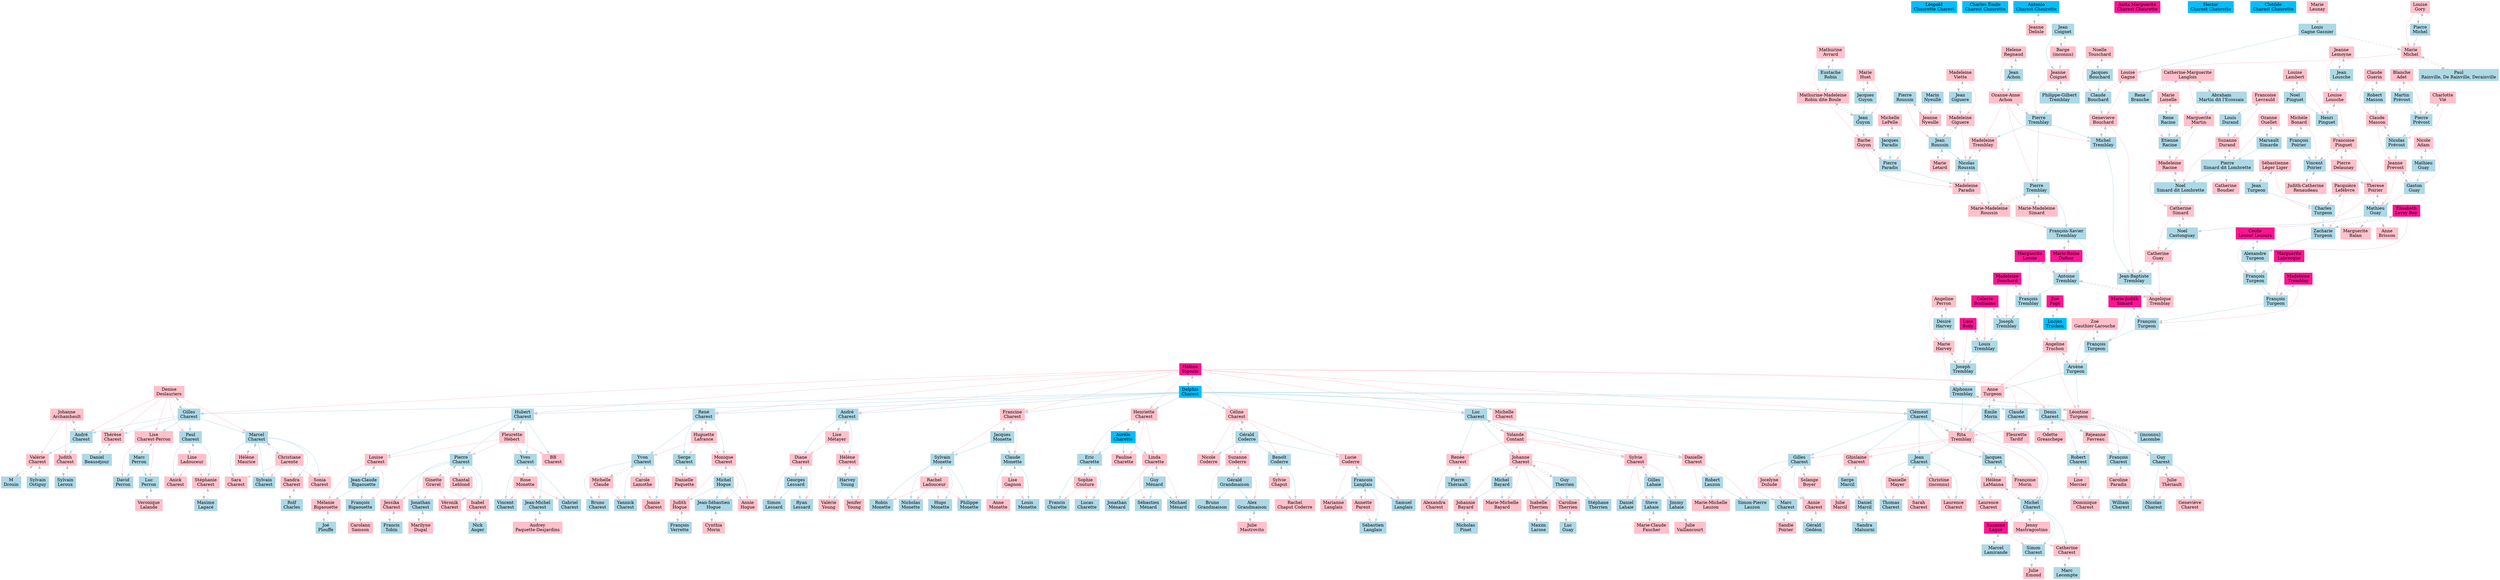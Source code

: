 digraph Genealopy {
	rankdir=TB
	"Léopold.Chaurette Charest" [label="Léopold
Chaurette Charest" color=deepskyblue shape=box style=filled]
	"Charles Émile.Charest Chaurette" [label="Charles Émile
Charest Chaurette" color=deepskyblue shape=box style=filled]
	"Antonio.Charest Chaurette" [label="Antonio
Charest Chaurette" color=deepskyblue shape=box style=filled]
	"Jeanne.Delisle" -> "Antonio.Charest Chaurette" [color=grey style=dashed]
	"Jeanne.Delisle" [label="Jeanne
Delisle" color=pink shape=box style=filled]
	"Antonio.Charest Chaurette" -> "Jeanne.Delisle" [color=grey style=dashed]
	"Anita Marguerite.Charest Chaurette" [label="Anita Marguerite
Charest Chaurette" color=deeppink shape=box style=filled]
	"Hector.Charest Chaurette" [label="Hector
Charest Chaurette" color=deepskyblue shape=box style=filled]
	"Clotilde.Charest Chaurette" [label="Clotilde
Charest Chaurette" color=deepskyblue shape=box style=filled]
	"Judith.Charest" [label="Judith
Charest" color=pink shape=box style=filled]
	"Johanne.Archambault" -> "Judith.Charest" [color=pink style=solid]
	"André2.Charest" -> "Judith.Charest" [color=lightblue style=solid]
	"Sylvain.Leroux" -> "Judith.Charest" [color=grey style=dashed]
	"Sylvain.Leroux" [label="Sylvain
Leroux" color=lightblue shape=box style=filled]
	"Judith.Charest" -> "Sylvain.Leroux" [color=grey style=dashed]
	"Valérie.Charest" [label="Valérie
Charest" color=pink shape=box style=filled]
	"Johanne.Archambault" -> "Valérie.Charest" [color=pink style=solid]
	"André2.Charest" -> "Valérie.Charest" [color=lightblue style=solid]
	"M.Drouin" -> "Valérie.Charest" [color=grey style=dashed]
	"Sylvain.Ostiguy" -> "Valérie.Charest" [color=grey style=dashed]
	"M.Drouin" [label="M
Drouin" color=lightblue shape=box style=filled]
	"Valérie.Charest" -> "M.Drouin" [color=grey style=dashed]
	"Sylvain.Ostiguy" [label="Sylvain
Ostiguy" color=lightblue shape=box style=filled]
	"Valérie.Charest" -> "Sylvain.Ostiguy" [color=grey style=dashed]
	"Dominique.Charest" [label="Dominique
Charest" color=pink shape=box style=filled]
	"Lise.Mercier" -> "Dominique.Charest" [color=pink style=solid]
	"Robert.Charest" -> "Dominique.Charest" [color=lightblue style=solid]
	"Johannie.Bayard" [label="Johannie
Bayard" color=pink shape=box style=filled]
	"Johanne.Charest" -> "Johannie.Bayard" [color=pink style=solid]
	"Michel.Bayard" -> "Johannie.Bayard" [color=lightblue style=solid]
	"Nicholas.Pinet" -> "Johannie.Bayard" [color=grey style=dashed]
	"Nicholas.Pinet" [label="Nicholas
Pinet" color=lightblue shape=box style=filled]
	"Johannie.Bayard" -> "Nicholas.Pinet" [color=grey style=dashed]
	"Marie-Michelle.Bayard" [label="Marie-Michelle
Bayard" color=pink shape=box style=filled]
	"Johanne.Charest" -> "Marie-Michelle.Bayard" [color=pink style=solid]
	"Michel.Bayard" -> "Marie-Michelle.Bayard" [color=lightblue style=solid]
	"Mélanie.Bigaouette" [label="Mélanie
Bigaouette" color=pink shape=box style=filled]
	"Louise.Charest" -> "Mélanie.Bigaouette" [color=pink style=solid]
	"Jean-Claude.Bigaouette" -> "Mélanie.Bigaouette" [color=lightblue style=solid]
	"Joé.Plouffe" -> "Mélanie.Bigaouette" [color=grey style=dashed]
	"Joé.Plouffe" [label="Joé
Plouffe" color=lightblue shape=box style=filled]
	"Mélanie.Bigaouette" -> "Joé.Plouffe" [color=grey style=dashed]
	"François.Bigaouette" [label="François
Bigaouette" color=lightblue shape=box style=filled]
	"Louise.Charest" -> "François.Bigaouette" [color=pink style=solid]
	"Jean-Claude.Bigaouette" -> "François.Bigaouette" [color=lightblue style=solid]
	"Carolann.Samson" [label="Carolann
Samson" color=pink shape=box style=filled]
	"François.Bigaouette" -> "Carolann.Samson" [color=grey style=dashed]
	"Annie.Hogue" [label="Annie
Hogue" color=pink shape=box style=filled]
	"Monique.Charest" -> "Annie.Hogue" [color=pink style=solid]
	"Michel.Hogue" -> "Annie.Hogue" [color=lightblue style=solid]
	"Judith.Hogue" [label="Judith
Hogue" color=pink shape=box style=filled]
	"Monique.Charest" -> "Judith.Hogue" [color=pink style=solid]
	"Michel.Hogue" -> "Judith.Hogue" [color=lightblue style=solid]
	"François.Verrette" -> "Judith.Hogue" [color=grey style=dashed]
	"François.Verrette" [label="François
Verrette" color=lightblue shape=box style=filled]
	"Judith.Hogue" -> "François.Verrette" [color=grey style=dashed]
	"Jean-Sébastien.Hogue" [label="Jean-Sébastien
Hogue" color=lightblue shape=box style=filled]
	"Monique.Charest" -> "Jean-Sébastien.Hogue" [color=pink style=solid]
	"Michel.Hogue" -> "Jean-Sébastien.Hogue" [color=lightblue style=solid]
	"Cynthia.Morin" -> "Jean-Sébastien.Hogue" [color=grey style=dashed]
	"Cynthia.Morin" [label="Cynthia
Morin" color=pink shape=box style=filled]
	"Jean-Sébastien.Hogue" -> "Cynthia.Morin" [color=grey style=dashed]
	"Steve.Lahaie" [label="Steve
Lahaie" color=lightblue shape=box style=filled]
	"Sylvie.Charest" -> "Steve.Lahaie" [color=pink style=solid]
	"Gilles.Lahaie" -> "Steve.Lahaie" [color=lightblue style=solid]
	"Marie-Claude.Faucher" -> "Steve.Lahaie" [color=grey style=dashed]
	"Marie-Claude.Faucher" [label="Marie-Claude
Faucher" color=pink shape=box style=filled]
	"Steve.Lahaie" -> "Marie-Claude.Faucher" [color=grey style=dashed]
	"Jimmy.Lahaie" [label="Jimmy
Lahaie" color=lightblue shape=box style=filled]
	"Sylvie.Charest" -> "Jimmy.Lahaie" [color=pink style=solid]
	"Gilles.Lahaie" -> "Jimmy.Lahaie" [color=lightblue style=solid]
	"Julie.Vaillancourt" [label="Julie
Vaillancourt" color=pink shape=box style=filled]
	"Jimmy.Lahaie" -> "Julie.Vaillancourt" [color=grey style=dashed]
	"Daniel.Lahaie" [label="Daniel
Lahaie" color=lightblue shape=box style=filled]
	"Sylvie.Charest" -> "Daniel.Lahaie" [color=pink style=solid]
	"Gilles.Lahaie" -> "Daniel.Lahaie" [color=lightblue style=solid]
	"Simon-Pierre.Lauzon" [label="Simon-Pierre
Lauzon" color=lightblue shape=box style=filled]
	"Danielle.Charest" -> "Simon-Pierre.Lauzon" [color=pink style=solid]
	"Robert.Lauzon" -> "Simon-Pierre.Lauzon" [color=lightblue style=solid]
	"Marie-Michelle.Lauzon" [label="Marie-Michelle
Lauzon" color=pink shape=box style=filled]
	"Danielle.Charest" -> "Marie-Michelle.Lauzon" [color=pink style=solid]
	"Robert.Lauzon" -> "Marie-Michelle.Lauzon" [color=lightblue style=solid]
	"Ryan.Lessard" [label="Ryan
Lessard" color=lightblue shape=box style=filled]
	"Diane.Charest" -> "Ryan.Lessard" [color=pink style=solid]
	"Georges.Lessard" -> "Ryan.Lessard" [color=lightblue style=solid]
	"Simon.Lessard" [label="Simon
Lessard" color=lightblue shape=box style=filled]
	"Diane.Charest" -> "Simon.Lessard" [color=pink style=solid]
	"Georges.Lessard" -> "Simon.Lessard" [color=lightblue style=solid]
	"Sébastien.Ménard" [label="Sébastien
Ménard" color=lightblue shape=box style=filled]
	"Linda.Charette" -> "Sébastien.Ménard" [color=pink style=solid]
	"Guy.Ménard" -> "Sébastien.Ménard" [color=lightblue style=solid]
	"Michael.Ménard" [label="Michael
Ménard" color=lightblue shape=box style=filled]
	"Linda.Charette" -> "Michael.Ménard" [color=pink style=solid]
	"Guy.Ménard" -> "Michael.Ménard" [color=lightblue style=solid]
	"Jonathan.Ménard" [label="Jonathan
Ménard" color=lightblue shape=box style=filled]
	"Linda.Charette" -> "Jonathan.Ménard" [color=pink style=solid]
	"Guy.Ménard" -> "Jonathan.Ménard" [color=lightblue style=solid]
	"Luc.Perron" [label="Luc
Perron" color=lightblue shape=box style=filled]
	"Lise.Charest" -> "Luc.Perron" [color=pink style=solid]
	"Marc.Perron" -> "Luc.Perron" [color=lightblue style=solid]
	"Veronique.Lalande" -> "Luc.Perron" [color=grey style=dashed]
	"Veronique.Lalande" [label="Veronique
Lalande" color=pink shape=box style=filled]
	"Luc.Perron" -> "Veronique.Lalande" [color=grey style=dashed]
	"David.Perron" [label="David
Perron" color=lightblue shape=box style=filled]
	"Lise.Charest" -> "David.Perron" [color=pink style=solid]
	"Marc.Perron" -> "David.Perron" [color=lightblue style=solid]
	"Alexandra.Charest" [label="Alexandra
Charest" color=pink shape=box style=filled]
	"Renée.Charest" -> "Alexandra.Charest" [color=pink style=solid]
	"Pierre.Thériault" -> "Alexandra.Charest" [color=lightblue style=solid]
	"Jenifer.Young" [label="Jenifer
Young" color=pink shape=box style=filled]
	"Hélène.Charest" -> "Jenifer.Young" [color=pink style=solid]
	"Harvey.Young" -> "Jenifer.Young" [color=lightblue style=solid]
	"Valérie.Young" [label="Valérie
Young" color=pink shape=box style=filled]
	"Hélène.Charest" -> "Valérie.Young" [color=pink style=solid]
	"Harvey.Young" -> "Valérie.Young" [color=lightblue style=solid]
	"Yannick.Charest" [label="Yannick
Charest" color=lightblue shape=box style=filled]
	"Michelle.Claude" -> "Yannick.Charest" [color=pink style=solid]
	"Yvon.Charest" -> "Yannick.Charest" [color=lightblue style=solid]
	"Bruno.Charest" [label="Bruno
Charest" color=lightblue shape=box style=filled]
	"Michelle.Claude" -> "Bruno.Charest" [color=pink style=solid]
	"Yvon.Charest" -> "Bruno.Charest" [color=lightblue style=solid]
	"Joanie.Charest" [label="Joanie
Charest" color=pink shape=box style=filled]
	"Carole.Lamothe" -> "Joanie.Charest" [color=pink style=solid]
	"Yvon.Charest" -> "Joanie.Charest" [color=lightblue style=solid]
	"Alex.Grandmaison" [label="Alex
Grandmaison" color=lightblue shape=box style=filled]
	"Suzanne.Coderre" -> "Alex.Grandmaison" [color=pink style=solid]
	"Gérald.Grandmaison" -> "Alex.Grandmaison" [color=lightblue style=solid]
	"Julie.Mastrovito" -> "Alex.Grandmaison" [color=grey style=dashed]
	"Julie.Mastrovito" [label="Julie
Mastrovito" color=pink shape=box style=filled]
	"Alex.Grandmaison" -> "Julie.Mastrovito" [color=grey style=dashed]
	"Bruno.Grandmaison" [label="Bruno
Grandmaison" color=lightblue shape=box style=filled]
	"Suzanne.Coderre" -> "Bruno.Grandmaison" [color=pink style=solid]
	"Gérald.Grandmaison" -> "Bruno.Grandmaison" [color=lightblue style=solid]
	"Rachel.Chaput Coderre" [label="Rachel
Chaput Coderre" color=pink shape=box style=filled]
	"Sylvie.Chaput" -> "Rachel.Chaput Coderre" [color=pink style=solid]
	"Benoît.Coderre" -> "Rachel.Chaput Coderre" [color=lightblue style=solid]
	"Samuel.Langlais" [label="Samuel
Langlais" color=lightblue shape=box style=filled]
	"Lucie.Coderre" -> "Samuel.Langlais" [color=pink style=solid]
	"Francois.Langlais" -> "Samuel.Langlais" [color=lightblue style=solid]
	"Marianne.Langlais" [label="Marianne
Langlais" color=pink shape=box style=filled]
	"Lucie.Coderre" -> "Marianne.Langlais" [color=pink style=solid]
	"Francois.Langlais" -> "Marianne.Langlais" [color=lightblue style=solid]
	"Sébastien.Langlais" [label="Sébastien
Langlais" color=lightblue shape=box style=filled]
	"Annette.Parent" -> "Sébastien.Langlais" [color=pink style=solid]
	"Francois.Langlais" -> "Sébastien.Langlais" [color=lightblue style=solid]
	"Francis.Charette" [label="Francis
Charette" color=lightblue shape=box style=filled]
	"Sophie.Couture" -> "Francis.Charette" [color=pink style=solid]
	"Eric.Charette" -> "Francis.Charette" [color=lightblue style=solid]
	"Lucas.Charette" [label="Lucas
Charette" color=lightblue shape=box style=filled]
	"Sophie.Couture" -> "Lucas.Charette" [color=pink style=solid]
	"Eric.Charette" -> "Lucas.Charette" [color=lightblue style=solid]
	"Stéphanie.Charest" [label="Stéphanie
Charest" color=pink shape=box style=filled]
	"Line.Ladouceur" -> "Stéphanie.Charest" [color=pink style=solid]
	"Paul.Charest" -> "Stéphanie.Charest" [color=lightblue style=solid]
	"Maxime.Lagacé" -> "Stéphanie.Charest" [color=grey style=dashed]
	"Maxime.Lagacé" [label="Maxime
Lagacé" color=lightblue shape=box style=filled]
	"Stéphanie.Charest" -> "Maxime.Lagacé" [color=grey style=dashed]
	"Anick.Charest" [label="Anick
Charest" color=pink shape=box style=filled]
	"Line.Ladouceur" -> "Anick.Charest" [color=pink style=solid]
	"Paul.Charest" -> "Anick.Charest" [color=lightblue style=solid]
	"Véronik.Charest" [label="Véronik
Charest" color=pink shape=box style=filled]
	"Ginette.Gravel" -> "Véronik.Charest" [color=pink style=solid]
	"Pierre.Charest" -> "Véronik.Charest" [color=lightblue style=solid]
	"Isabel.Charest" [label="Isabel
Charest" color=pink shape=box style=filled]
	"Ginette.Gravel" -> "Isabel.Charest" [color=pink style=solid]
	"Pierre.Charest" -> "Isabel.Charest" [color=lightblue style=solid]
	"Nick.Auger" -> "Isabel.Charest" [color=grey style=dashed]
	"Nick.Auger" [label="Nick
Auger" color=lightblue shape=box style=filled]
	"Isabel.Charest" -> "Nick.Auger" [color=grey style=dashed]
	"Jessika.Charest" [label="Jessika
Charest" color=pink shape=box style=filled]
	"Ginette.Gravel" -> "Jessika.Charest" [color=pink style=solid]
	"Pierre.Charest" -> "Jessika.Charest" [color=lightblue style=solid]
	"Francis.Tobin" -> "Jessika.Charest" [color=grey style=dashed]
	"Francis.Tobin" [label="Francis
Tobin" color=lightblue shape=box style=filled]
	"Jessika.Charest" -> "Francis.Tobin" [color=grey style=dashed]
	"Jonathan.Charest" [label="Jonathan
Charest" color=lightblue shape=box style=filled]
	"Ginette.Gravel" -> "Jonathan.Charest" [color=pink style=solid]
	"Pierre.Charest" -> "Jonathan.Charest" [color=lightblue style=solid]
	"Marilyne.Dugal" -> "Jonathan.Charest" [color=grey style=dashed]
	"Marilyne.Dugal" [label="Marilyne
Dugal" color=pink shape=box style=filled]
	"Jonathan.Charest" -> "Marilyne.Dugal" [color=grey style=dashed]
	"Laurence2.Charest" [label="Laurence
Charest" color=pink shape=box style=filled]
	"Hélène.LaManna" -> "Laurence2.Charest" [color=pink style=solid]
	"Jacques.Charest" -> "Laurence2.Charest" [color=lightblue style=solid]
	"Sylvain.Charest" [label="Sylvain
Charest" color=lightblue shape=box style=filled]
	"Christiane.Larente" -> "Sylvain.Charest" [color=pink style=solid]
	"Marcel.Charest" -> "Sylvain.Charest" [color=lightblue style=solid]
	"Sandra.Charest" [label="Sandra
Charest" color=pink shape=box style=filled]
	"Christiane.Larente" -> "Sandra.Charest" [color=pink style=solid]
	"Marcel.Charest" -> "Sandra.Charest" [color=lightblue style=solid]
	"Rolf.Charles" -> "Sandra.Charest" [color=grey style=dashed]
	"Rolf.Charles" [label="Rolf
Charles" color=lightblue shape=box style=filled]
	"Sandra.Charest" -> "Rolf.Charles" [color=grey style=dashed]
	"Sonia.Charest" [label="Sonia
Charest" color=pink shape=box style=filled]
	"Christiane.Larente" -> "Sonia.Charest" [color=pink style=solid]
	"Marcel.Charest" -> "Sonia.Charest" [color=lightblue style=solid]
	"Sara.Charest" [label="Sara
Charest" color=pink shape=box style=filled]
	"Christiane.Larente" -> "Sara.Charest" [color=pink style=solid]
	"Marcel.Charest" -> "Sara.Charest" [color=lightblue style=solid]
	"Robin.Monette" [label="Robin
Monette" color=lightblue shape=box style=filled]
	"Rachel.Ladouceur" -> "Robin.Monette" [color=pink style=solid]
	"Sylvain.Monette" -> "Robin.Monette" [color=lightblue style=solid]
	"Nicholas.Monette" [label="Nicholas
Monette" color=lightblue shape=box style=filled]
	"Rachel.Ladouceur" -> "Nicholas.Monette" [color=pink style=solid]
	"Sylvain.Monette" -> "Nicholas.Monette" [color=lightblue style=solid]
	"Hugo.Monette" [label="Hugo
Monette" color=lightblue shape=box style=filled]
	"Rachel.Ladouceur" -> "Hugo.Monette" [color=pink style=solid]
	"Sylvain.Monette" -> "Hugo.Monette" [color=lightblue style=solid]
	"Philippe.Monette" [label="Philippe
Monette" color=lightblue shape=box style=filled]
	"Rachel.Ladouceur" -> "Philippe.Monette" [color=pink style=solid]
	"Sylvain.Monette" -> "Philippe.Monette" [color=lightblue style=solid]
	"Louis.Monette" [label="Louis
Monette" color=lightblue shape=box style=filled]
	"Lise.Gagnon" -> "Louis.Monette" [color=pink style=solid]
	"Claude.Monette" -> "Louis.Monette" [color=lightblue style=solid]
	"Anne.Monette" [label="Anne
Monette" color=pink shape=box style=filled]
	"Lise.Gagnon" -> "Anne.Monette" [color=pink style=solid]
	"Claude.Monette" -> "Anne.Monette" [color=lightblue style=solid]
	"Gabriel.Charest" [label="Gabriel
Charest" color=lightblue shape=box style=filled]
	"Rose.Monette" -> "Gabriel.Charest" [color=pink style=solid]
	"Yves.Charest" -> "Gabriel.Charest" [color=lightblue style=solid]
	"Vincent.Charest" [label="Vincent
Charest" color=lightblue shape=box style=filled]
	"Rose.Monette" -> "Vincent.Charest" [color=pink style=solid]
	"Yves.Charest" -> "Vincent.Charest" [color=lightblue style=solid]
	"Jean-Michel.Charest" [label="Jean-Michel
Charest" color=lightblue shape=box style=filled]
	"Rose.Monette" -> "Jean-Michel.Charest" [color=pink style=solid]
	"Yves.Charest" -> "Jean-Michel.Charest" [color=lightblue style=solid]
	"Audrey.Paquette-Desjardins" -> "Jean-Michel.Charest" [color=grey style=dashed]
	"Audrey.Paquette-Desjardins" [label="Audrey
Paquette-Desjardins" color=pink shape=box style=filled]
	"Jean-Michel.Charest" -> "Audrey.Paquette-Desjardins" [color=grey style=dashed]
	"William.Charest" [label="William
Charest" color=lightblue shape=box style=filled]
	"Caroline.Paradis" -> "William.Charest" [color=pink style=solid]
	"François.Charest" -> "William.Charest" [color=lightblue style=solid]
	"Geneviève.Charest" [label="Geneviève
Charest" color=pink shape=box style=filled]
	"Julie.Thériault" -> "Geneviève.Charest" [color=pink style=solid]
	"Guy.Charest" -> "Geneviève.Charest" [color=lightblue style=solid]
	"Nicolas.Charest" [label="Nicolas
Charest" color=lightblue shape=box style=filled]
	"Julie.Thériault" -> "Nicolas.Charest" [color=pink style=solid]
	"Guy.Charest" -> "Nicolas.Charest" [color=lightblue style=solid]
	"Stéphane.Therrien" [label="Stéphane
Therrien" color=lightblue shape=box style=filled]
	"Johanne.Charest" -> "Stéphane.Therrien" [color=pink style=solid]
	"Guy.Therrien" -> "Stéphane.Therrien" [color=lightblue style=solid]
	"Isabelle.Therrien" [label="Isabelle
Therrien" color=pink shape=box style=filled]
	"Johanne.Charest" -> "Isabelle.Therrien" [color=pink style=solid]
	"Guy.Therrien" -> "Isabelle.Therrien" [color=lightblue style=solid]
	"Maxim.Larose" -> "Isabelle.Therrien" [color=grey style=dashed]
	"Maxim.Larose" [label="Maxim
Larose" color=lightblue shape=box style=filled]
	"Isabelle.Therrien" -> "Maxim.Larose" [color=grey style=dashed]
	"Caroline.Therrien" [label="Caroline
Therrien" color=pink shape=box style=filled]
	"Johanne.Charest" -> "Caroline.Therrien" [color=pink style=solid]
	"Guy.Therrien" -> "Caroline.Therrien" [color=lightblue style=solid]
	"Luc.Guay" -> "Caroline.Therrien" [color=grey style=dashed]
	"Luc.Guay" [label="Luc
Guay" color=lightblue shape=box style=filled]
	"Caroline.Therrien" -> "Luc.Guay" [color=grey style=dashed]
	"Alphonse.Tremblay" [label="Alphonse
Tremblay" color=lightblue shape=box style=filled]
	"Marie.Harvey" -> "Alphonse.Tremblay" [color=pink style=solid]
	"Joseph2.Tremblay" -> "Alphonse.Tremblay" [color=lightblue style=solid]
	"Léontine.Turgeon" -> "Alphonse.Tremblay" [color=grey style=dashed]
	"Léontine.Turgeon" [label="Léontine
Turgeon" color=pink shape=box style=filled]
	"Angeline.Truchon" -> "Léontine.Turgeon" [color=pink style=solid]
	"Arsène.Turgeon" -> "Léontine.Turgeon" [color=lightblue style=solid]
	"Alphonse.Tremblay" -> "Léontine.Turgeon" [color=grey style=dashed]
	Lacombe -> "Léontine.Turgeon" [color=grey style=dashed]
	Lacombe [label="(inconnu)
Lacombe" color=lightblue shape=box style=filled]
	"Léontine.Turgeon" -> Lacombe [color=grey style=dashed]
	"Anne.Turgeon" [label="Anne
Turgeon" color=pink shape=box style=filled]
	"Angeline.Truchon" -> "Anne.Turgeon" [color=pink style=solid]
	"Arsène.Turgeon" -> "Anne.Turgeon" [color=lightblue style=solid]
	"Émile.Morin" -> "Anne.Turgeon" [color=grey style=dashed]
	"Émile.Morin" [label="Émile
Morin" color=lightblue shape=box style=filled]
	"Anne.Turgeon" -> "Émile.Morin" [color=grey style=dashed]
	"Joseph2.Tremblay" [label="Joseph
Tremblay" color=lightblue shape=box style=filled]
	"Luce.Boily" -> "Joseph2.Tremblay" [color=pink style=solid]
	"Louis.Tremblay" -> "Joseph2.Tremblay" [color=lightblue style=solid]
	"Marie.Harvey" -> "Joseph2.Tremblay" [color=grey style=dashed]
	"Marie.Harvey" [label="Marie
Harvey" color=pink shape=box style=filled]
	"Angeline.Perron" -> "Marie.Harvey" [color=pink style=solid]
	"Désiré.Harvey" -> "Marie.Harvey" [color=lightblue style=solid]
	"Joseph2.Tremblay" -> "Marie.Harvey" [color=grey style=dashed]
	"Arsène.Turgeon" [label="Arsène
Turgeon" color=lightblue shape=box style=filled]
	"Zoé.Larouche" -> "Arsène.Turgeon" [color=pink style=solid]
	"François4.Turgeon" -> "Arsène.Turgeon" [color=lightblue style=solid]
	"Angeline.Truchon" -> "Arsène.Turgeon" [color=grey style=dashed]
	"Angeline.Truchon" [label="Angeline
Truchon" color=pink shape=box style=filled]
	"Zoé.Pagé" -> "Angeline.Truchon" [color=pink style=solid]
	"Lucien.Truchon" -> "Angeline.Truchon" [color=lightblue style=solid]
	"Arsène.Turgeon" -> "Angeline.Truchon" [color=grey style=dashed]
	"Louis.Tremblay" [label="Louis
Tremblay" color=lightblue shape=box style=filled]
	"Céleste.Boulianne" -> "Louis.Tremblay" [color=pink style=solid]
	"Joseph.Tremblay" -> "Louis.Tremblay" [color=lightblue style=solid]
	"Luce.Boily" -> "Louis.Tremblay" [color=grey style=dashed]
	"Luce.Boily" [label="Luce
Boily" color=deeppink shape=box style=filled]
	"Louis.Tremblay" -> "Luce.Boily" [color=grey style=dashed]
	"François4.Turgeon" [label="François
Turgeon" color=lightblue shape=box style=filled]
	"Marie-Judith.Simard" -> "François4.Turgeon" [color=pink style=solid]
	"François3.Turgeon" -> "François4.Turgeon" [color=lightblue style=solid]
	"Zoé.Larouche" -> "François4.Turgeon" [color=grey style=dashed]
	"Zoé.Larouche" [label="Zoé
Gauthier-Larouche" color=pink shape=box style=filled]
	"François4.Turgeon" -> "Zoé.Larouche" [color=grey style=dashed]
	"Lucien.Truchon" [label="Lucien
Truchon" color=deepskyblue shape=box style=filled]
	"Zoé.Pagé" -> "Lucien.Truchon" [color=grey style=dashed]
	"Zoé.Pagé" [label="Zoé
Pagé" color=deeppink shape=box style=filled]
	"Lucien.Truchon" -> "Zoé.Pagé" [color=grey style=dashed]
	"Désiré.Harvey" [label="Désiré
Harvey" color=lightblue shape=box style=filled]
	"Angeline.Perron" -> "Désiré.Harvey" [color=grey style=dashed]
	"Angeline.Perron" [label="Angeline
Perron" color=pink shape=box style=filled]
	"Désiré.Harvey" -> "Angeline.Perron" [color=grey style=dashed]
	"Joseph.Tremblay" [label="Joseph
Tremblay" color=lightblue shape=box style=filled]
	"Madeleine.Bouchard" -> "Joseph.Tremblay" [color=pink style=solid]
	"François.Tremblay" -> "Joseph.Tremblay" [color=lightblue style=solid]
	"Céleste.Boulianne" -> "Joseph.Tremblay" [color=grey style=dashed]
	"Céleste.Boulianne" [label="Céleste
Boulianne" color=deeppink shape=box style=filled]
	"Joseph.Tremblay" -> "Céleste.Boulianne" [color=grey style=dashed]
	"François3.Turgeon" [label="François
Turgeon" color=lightblue shape=box style=filled]
	"Madeleine2.Tremblay" -> "François3.Turgeon" [color=pink style=solid]
	"François2.Turgeon" -> "François3.Turgeon" [color=lightblue style=solid]
	"Marie-Judith.Simard" -> "François3.Turgeon" [color=grey style=dashed]
	"Marie-Judith.Simard" [label="Marie-Judith
Simard" color=deeppink shape=box style=filled]
	"François3.Turgeon" -> "Marie-Judith.Simard" [color=grey style=dashed]
	"François.Tremblay" [label="François
Tremblay" color=lightblue shape=box style=filled]
	"Marguerite.Lavoie" -> "François.Tremblay" [color=pink style=solid]
	"Antoine.Tremblay" -> "François.Tremblay" [color=lightblue style=solid]
	"Madeleine.Bouchard" -> "François.Tremblay" [color=grey style=dashed]
	"Madeleine.Bouchard" [label="Madeleine
Bouchard" color=deeppink shape=box style=filled]
	"François.Tremblay" -> "Madeleine.Bouchard" [color=grey style=dashed]
	"François2.Turgeon" [label="François
Turgeon" color=lightblue shape=box style=filled]
	"Marguerite.Labrecque" -> "François2.Turgeon" [color=pink style=solid]
	"François.Turgeon" -> "François2.Turgeon" [color=lightblue style=solid]
	"Madeleine2.Tremblay" -> "François2.Turgeon" [color=grey style=dashed]
	"Madeleine2.Tremblay" [label="Madeleine
Tremblay" color=deeppink shape=box style=filled]
	"François2.Turgeon" -> "Madeleine2.Tremblay" [color=grey style=dashed]
	"François.Turgeon" [label="François
Turgeon" color=lightblue shape=box style=filled]
	"Cécile.Lecour" -> "François.Turgeon" [color=pink style=solid]
	"Alexandre.Turgeon" -> "François.Turgeon" [color=lightblue style=solid]
	"Marguerite.Labrecque" -> "François.Turgeon" [color=grey style=dashed]
	"Marguerite.Labrecque" [label="Marguerite
Labrecque" color=deeppink shape=box style=filled]
	"François.Turgeon" -> "Marguerite.Labrecque" [color=grey style=dashed]
	"Antoine.Tremblay" [label="Antoine
Tremblay" color=lightblue shape=box style=filled]
	"Marie-Reine.Dufour" -> "Antoine.Tremblay" [color=pink style=solid]
	"François-Xavier.Tremblay" -> "Antoine.Tremblay" [color=lightblue style=solid]
	"Marguerite.Lavoie" -> "Antoine.Tremblay" [color=grey style=dashed]
	"Angelique.Tremblay" -> "Antoine.Tremblay" [color=grey style=dashed]
	"Marguerite.Lavoie" [label="Marguerite
Lavoie" color=deeppink shape=box style=filled]
	"Antoine.Tremblay" -> "Marguerite.Lavoie" [color=grey style=dashed]
	"Angelique.Tremblay" [label="Angelique
Tremblay" color=pink shape=box style=filled]
	"Catherine.Guay" -> "Angelique.Tremblay" [color=pink style=solid]
	"Jean-Baptiste.Tremblay" -> "Angelique.Tremblay" [color=lightblue style=solid]
	"Antoine.Tremblay" -> "Angelique.Tremblay" [color=grey style=dashed]
	"Alexandre.Turgeon" [label="Alexandre
Turgeon" color=lightblue shape=box style=filled]
	"Élisabeth.Leroy" -> "Alexandre.Turgeon" [color=pink style=solid]
	"Zacharie.Turgeon" -> "Alexandre.Turgeon" [color=lightblue style=solid]
	"Cécile.Lecour" -> "Alexandre.Turgeon" [color=grey style=dashed]
	"Cécile.Lecour" [label="Cécile
Lecour Lecours" color=deeppink shape=box style=filled]
	"Alexandre.Turgeon" -> "Cécile.Lecour" [color=grey style=dashed]
	"François-Xavier.Tremblay" [label="François-Xavier
Tremblay" color=lightblue shape=box style=filled]
	"Marie-Madeleine.Roussin" -> "François-Xavier.Tremblay" [color=pink style=solid]
	"Pierre2.Tremblay" -> "François-Xavier.Tremblay" [color=lightblue style=solid]
	"Marie-Reine.Dufour" -> "François-Xavier.Tremblay" [color=grey style=dashed]
	"Marie-Reine.Dufour" [label="Marie-Reine
Dufour" color=deeppink shape=box style=filled]
	"François-Xavier.Tremblay" -> "Marie-Reine.Dufour" [color=grey style=dashed]
	"Jean-Baptiste.Tremblay" [label="Jean-Baptiste
Tremblay" color=lightblue shape=box style=filled]
	"Genevieve.Bouchard" -> "Jean-Baptiste.Tremblay" [color=pink style=solid]
	"Michel.Tremblay" -> "Jean-Baptiste.Tremblay" [color=lightblue style=solid]
	"Catherine.Guay" -> "Jean-Baptiste.Tremblay" [color=grey style=dashed]
	"Catherine.Guay" [label="Catherine
Guay" color=pink shape=box style=filled]
	"Catherine.Simard" -> "Catherine.Guay" [color=pink style=solid]
	"Noel.Castonguay" -> "Catherine.Guay" [color=lightblue style=solid]
	"Jean-Baptiste.Tremblay" -> "Catherine.Guay" [color=grey style=dashed]
	"Zacharie.Turgeon" [label="Zacharie
Turgeon" color=lightblue shape=box style=filled]
	"Pacquière.Lefèbvre" -> "Zacharie.Turgeon" [color=pink style=solid]
	"Charles.Turgeon" -> "Zacharie.Turgeon" [color=lightblue style=solid]
	"Élisabeth.Leroy" -> "Zacharie.Turgeon" [color=grey style=dashed]
	"Élisabeth.Leroy" [label="Élisabeth
Leroy Roy" color=deeppink shape=box style=filled]
	"Zacharie.Turgeon" -> "Élisabeth.Leroy" [color=grey style=dashed]
	"Michel.Tremblay" [label="Michel
Tremblay" color=lightblue shape=box style=filled]
	"Ozanne-Anne.Achon" -> "Michel.Tremblay" [color=pink style=solid]
	"Pierre.Tremblay" -> "Michel.Tremblay" [color=lightblue style=solid]
	"Genevieve.Bouchard" -> "Michel.Tremblay" [color=grey style=dashed]
	"Genevieve.Bouchard" [label="Genevieve
Bouchard" color=pink shape=box style=filled]
	"Louise.Gagne" -> "Genevieve.Bouchard" [color=pink style=solid]
	"Claude.Bouchard" -> "Genevieve.Bouchard" [color=lightblue style=solid]
	"Michel.Tremblay" -> "Genevieve.Bouchard" [color=grey style=dashed]
	"Charles.Turgeon" [label="Charles
Turgeon" color=lightblue shape=box style=filled]
	"Sébastienne.Léger" -> "Charles.Turgeon" [color=pink style=solid]
	"Jean.Turgeon" -> "Charles.Turgeon" [color=lightblue style=solid]
	"Pacquière.Lefèbvre" -> "Charles.Turgeon" [color=grey style=dashed]
	"Pacquière.Lefèbvre" [label="Pacquière
Lefèbvre" color=pink shape=box style=filled]
	"Charles.Turgeon" -> "Pacquière.Lefèbvre" [color=grey style=dashed]
	"Pierre2.Tremblay" [label="Pierre
Tremblay" color=lightblue shape=box style=filled]
	"Ozanne-Anne.Achon" -> "Pierre2.Tremblay" [color=pink style=solid]
	"Pierre.Tremblay" -> "Pierre2.Tremblay" [color=lightblue style=solid]
	"Marie-Madeleine.Roussin" -> "Pierre2.Tremblay" [color=grey style=dashed]
	"Marie-Madeleine.Simard" -> "Pierre2.Tremblay" [color=grey style=dashed]
	"Marie-Madeleine.Roussin" [label="Marie-Madeleine
Roussin" color=pink shape=box style=filled]
	"Madeleine.Paradis" -> "Marie-Madeleine.Roussin" [color=pink style=solid]
	"Nicolas.Roussin" -> "Marie-Madeleine.Roussin" [color=lightblue style=solid]
	"Pierre2.Tremblay" -> "Marie-Madeleine.Roussin" [color=grey style=dashed]
	"Marie-Madeleine.Simard" [label="Marie-Madeleine
Simard" color=pink shape=box style=filled]
	"Pierre2.Tremblay" -> "Marie-Madeleine.Simard" [color=grey style=dashed]
	"Noel.Castonguay" [label="Noel
Castonguay" color=lightblue shape=box style=filled]
	"Therese.Poirier" -> "Noel.Castonguay" [color=pink style=solid]
	"Mathieu2.Guay" -> "Noel.Castonguay" [color=lightblue style=solid]
	"Catherine.Simard" -> "Noel.Castonguay" [color=grey style=dashed]
	"Catherine.Simard" [label="Catherine
Simard" color=pink shape=box style=filled]
	"Madeleine.Racine" -> "Catherine.Simard" [color=pink style=solid]
	"Noel.Simard" -> "Catherine.Simard" [color=lightblue style=solid]
	"Noel.Castonguay" -> "Catherine.Simard" [color=grey style=dashed]
	"Pierre.Tremblay" [label="Pierre
Tremblay" color=lightblue shape=box style=filled]
	"Jeanne.Coignet" -> "Pierre.Tremblay" [color=pink style=solid]
	"Philippe-Gilbert.Tremblay" -> "Pierre.Tremblay" [color=lightblue style=solid]
	"Ozanne-Anne.Achon" -> "Pierre.Tremblay" [color=grey style=dashed]
	"Ozanne-Anne.Achon" [label="Ozanne-Anne
Achon" color=pink shape=box style=filled]
	"Helene.Regnaud" -> "Ozanne-Anne.Achon" [color=pink style=solid]
	"Jean.Achon" -> "Ozanne-Anne.Achon" [color=lightblue style=solid]
	"Pierre.Tremblay" -> "Ozanne-Anne.Achon" [color=grey style=dashed]
	"Claude.Bouchard" [label="Claude
Bouchard" color=lightblue shape=box style=filled]
	"Noelle.Touschard" -> "Claude.Bouchard" [color=pink style=solid]
	"Jacques.Bouchard" -> "Claude.Bouchard" [color=lightblue style=solid]
	"Louise.Gagne" -> "Claude.Bouchard" [color=grey style=dashed]
	"Louise.Gagne" [label="Louise
Gagne" color=pink shape=box style=filled]
	"Louis2.Gagne" -> "Louise.Gagne" [color=lightblue style=solid]
	"Marie.Michel" -> "Louise.Gagne" [color=pink style=solid]
	"Claude.Bouchard" -> "Louise.Gagne" [color=grey style=dashed]
	"Jean.Turgeon" [label="Jean
Turgeon" color=lightblue shape=box style=filled]
	"Sébastienne.Léger" -> "Jean.Turgeon" [color=grey style=dashed]
	"Sébastienne.Léger" [label="Sébastienne
Léger Liger" color=pink shape=box style=filled]
	"Jean.Turgeon" -> "Sébastienne.Léger" [color=grey style=dashed]
	"Nicolas.Roussin" [label="Nicolas
Roussin" color=lightblue shape=box style=filled]
	"Madeleine.Giguere" -> "Nicolas.Roussin" [color=pink style=solid]
	"Jean.Roussin" -> "Nicolas.Roussin" [color=lightblue style=solid]
	"Madeleine.Paradis" -> "Nicolas.Roussin" [color=grey style=dashed]
	"Madeleine.Tremblay" -> "Nicolas.Roussin" [color=grey style=dashed]
	"Madeleine.Paradis" [label="Madeleine
Paradis" color=pink shape=box style=filled]
	"Barbe.Guyon" -> "Madeleine.Paradis" [color=pink style=solid]
	"Pierre.Paradis" -> "Madeleine.Paradis" [color=lightblue style=solid]
	"Nicolas.Roussin" -> "Madeleine.Paradis" [color=grey style=dashed]
	"Madeleine.Tremblay" [label="Madeleine
Tremblay" color=pink shape=box style=filled]
	"Ozanne-Anne.Achon" -> "Madeleine.Tremblay" [color=pink style=solid]
	"Pierre.Tremblay" -> "Madeleine.Tremblay" [color=lightblue style=solid]
	"Nicolas.Roussin" -> "Madeleine.Tremblay" [color=grey style=dashed]
	"Mathieu2.Guay" [label="Mathieu
Guay" color=lightblue shape=box style=filled]
	"Jeanne.Prevost" -> "Mathieu2.Guay" [color=pink style=solid]
	"Gaston.Guay" -> "Mathieu2.Guay" [color=lightblue style=solid]
	"Therese.Poirier" -> "Mathieu2.Guay" [color=grey style=dashed]
	"Therese.Poirier" [label="Therese
Poirier" color=pink shape=box style=filled]
	"Francoise.Pinguet" -> "Therese.Poirier" [color=pink style=solid]
	"Vincent.Poirier" -> "Therese.Poirier" [color=lightblue style=solid]
	"Mathieu2.Guay" -> "Therese.Poirier" [color=grey style=dashed]
	"Marguerite.Balan" [label="Marguerite
Balan" color=pink shape=box style=filled]
	"Mathieu2.Guay" -> "Marguerite.Balan" [color=grey style=dashed]
	"Anne.Brisson" [label="Anne
Brisson" color=pink shape=box style=filled]
	"Mathieu2.Guay" -> "Anne.Brisson" [color=grey style=dashed]
	"Noel.Simard" [label="Noel
Simard dit Lombrette" color=lightblue shape=box style=filled]
	"Suzanne.Durand" -> "Noel.Simard" [color=pink style=solid]
	"Pierre.Simard" -> "Noel.Simard" [color=lightblue style=solid]
	"Madeleine.Racine" -> "Noel.Simard" [color=grey style=dashed]
	"Madeleine.Racine" [label="Madeleine
Racine" color=pink shape=box style=filled]
	"Marguerite.Martin" -> "Madeleine.Racine" [color=pink style=solid]
	"Etienne.Racine" -> "Madeleine.Racine" [color=lightblue style=solid]
	"Noel.Simard" -> "Madeleine.Racine" [color=grey style=dashed]
	"Philippe-Gilbert.Tremblay" [label="Philippe-Gilbert
Tremblay" color=lightblue shape=box style=filled]
	"Jeanne.Coignet" -> "Philippe-Gilbert.Tremblay" [color=grey style=dashed]
	"Jeanne.Coignet" [label="Jeanne
Coignet" color=pink shape=box style=filled]
	"Jean.Coignet" -> "Jeanne.Coignet" [color=lightblue style=solid]
	Barge -> "Jeanne.Coignet" [color=pink style=solid]
	"Philippe-Gilbert.Tremblay" -> "Jeanne.Coignet" [color=grey style=dashed]
	"Pierre.Simard" [label="Pierre
Simard dit Lombrette" color=lightblue shape=box style=filled]
	"Ozanne.Ouellet" -> "Pierre.Simard" [color=pink style=solid]
	"Marsault.Simard" -> "Pierre.Simard" [color=lightblue style=solid]
	"Suzanne.Durand" -> "Pierre.Simard" [color=grey style=dashed]
	"Suzanne.Durand" [label="Suzanne
Durand" color=pink shape=box style=filled]
	"Francoise.Levrauld" -> "Suzanne.Durand" [color=pink style=solid]
	"Louis.Durand" -> "Suzanne.Durand" [color=lightblue style=solid]
	"Pierre.Simard" -> "Suzanne.Durand" [color=grey style=dashed]
	"Catherine.Boudier" [label="Catherine
Boudier" color=pink shape=box style=filled]
	"Pierre.Simard" -> "Catherine.Boudier" [color=grey style=dashed]
	"Jean.Roussin" [label="Jean
Roussin" color=lightblue shape=box style=filled]
	"Pierre.Roussin" -> "Jean.Roussin" [color=pink style=solid]
	"Jeanne.Nyeulle" -> "Jean.Roussin" [color=lightblue style=solid]
	"Madeleine.Giguere" -> "Jean.Roussin" [color=grey style=dashed]
	"Marie.Letard" -> "Jean.Roussin" [color=grey style=dashed]
	"Madeleine.Giguere" [label="Madeleine
Giguere" color=pink shape=box style=filled]
	"Madeleine.Viette" -> "Madeleine.Giguere" [color=pink style=solid]
	"Jean.Giguere" -> "Madeleine.Giguere" [color=lightblue style=solid]
	"Jean.Roussin" -> "Madeleine.Giguere" [color=grey style=dashed]
	"Marie.Letard" [label="Marie
Letard" color=pink shape=box style=filled]
	"Jean.Roussin" -> "Marie.Letard" [color=grey style=dashed]
	"Pierre.Paradis" [label="Pierre
Paradis" color=lightblue shape=box style=filled]
	"Michelle.LePelle" -> "Pierre.Paradis" [color=pink style=solid]
	"Jacques.Paradis" -> "Pierre.Paradis" [color=lightblue style=solid]
	"Barbe.Guyon" -> "Pierre.Paradis" [color=grey style=dashed]
	"Barbe.Guyon" [label="Barbe
Guyon" color=pink shape=box style=filled]
	"Mathurine.Robin" -> "Barbe.Guyon" [color=pink style=solid]
	"Jean.Guyon" -> "Barbe.Guyon" [color=lightblue style=solid]
	"Pierre.Paradis" -> "Barbe.Guyon" [color=grey style=dashed]
	"Etienne.Racine" [label="Etienne
Racine" color=lightblue shape=box style=filled]
	"Marie.Loiselle" -> "Etienne.Racine" [color=pink style=solid]
	"Rene.Racine" -> "Etienne.Racine" [color=lightblue style=solid]
	"Marguerite.Martin" -> "Etienne.Racine" [color=grey style=dashed]
	"Marguerite.Martin" [label="Marguerite
Martin" color=pink shape=box style=filled]
	"Marguerite.Langlois" -> "Marguerite.Martin" [color=pink style=solid]
	"Abraham.Martin" -> "Marguerite.Martin" [color=lightblue style=solid]
	"Etienne.Racine" -> "Marguerite.Martin" [color=grey style=dashed]
	"Marie.Michel" [label="Marie
Michel" color=pink shape=box style=filled]
	"Louise.Gory" -> "Marie.Michel" [color=pink style=solid]
	"Pierre.Michel" -> "Marie.Michel" [color=lightblue style=solid]
	"Louis2.Gagne" -> "Marie.Michel" [color=grey style=dashed]
	"Paul.Rainville" -> "Marie.Michel" [color=grey style=dashed]
	"Louis2.Gagne" [label="Louis
Gagne Gasnier" color=lightblue shape=box style=filled]
	"Marie.Launay" -> "Louis2.Gagne" [color=grey style=dashed]
	"Paul.Rainville" [label="Paul
Rainville, De Rainville, Derainville" color=lightblue shape=box style=filled]
	"Marie.Michel" -> "Paul.Rainville" [color=grey style=dashed]
	"Vincent.Poirier" [label="Vincent
Poirier" color=lightblue shape=box style=filled]
	"Michèle.Bonard" -> "Vincent.Poirier" [color=pink style=solid]
	"François.Poirier" -> "Vincent.Poirier" [color=lightblue style=solid]
	"Francoise.Pinguet" -> "Vincent.Poirier" [color=grey style=dashed]
	"Judith-Catherine.Renaudeau" -> "Vincent.Poirier" [color=grey style=dashed]
	"Judith-Catherine.Renaudeau" [label="Judith-Catherine
Renaudeau" color=pink shape=box style=filled]
	"Vincent.Poirier" -> "Judith-Catherine.Renaudeau" [color=grey style=dashed]
	"Francoise.Pinguet" [label="Francoise
Pinguet" color=pink shape=box style=filled]
	"Louise.Lousche" -> "Francoise.Pinguet" [color=pink style=solid]
	"Henri.Pinguet" -> "Francoise.Pinguet" [color=lightblue style=solid]
	"Vincent.Poirier" -> "Francoise.Pinguet" [color=grey style=dashed]
	"Pierre.Delaunay" -> "Francoise.Pinguet" [color=grey style=dashed]
	"Pierre.Delaunay" [label="Pierre
Delaunay" color=pink shape=box style=filled]
	"Francoise.Pinguet" -> "Pierre.Delaunay" [color=grey style=dashed]
	"Gaston.Guay" [label="Gaston
Guay" color=lightblue shape=box style=filled]
	"Nicole.Adam" -> "Gaston.Guay" [color=pink style=solid]
	"Mathieu.Guay" -> "Gaston.Guay" [color=lightblue style=solid]
	"Jeanne.Prevost" -> "Gaston.Guay" [color=grey style=dashed]
	"Jeanne.Prevost" [label="Jeanne
Prevost" color=pink shape=box style=filled]
	"Claude.Masson" -> "Jeanne.Prevost" [color=pink style=solid]
	"Nicolas.Prévost" -> "Jeanne.Prevost" [color=lightblue style=solid]
	"Gaston.Guay" -> "Jeanne.Prevost" [color=grey style=dashed]
	"Jean.Achon" [label="Jean
Achon" color=lightblue shape=box style=filled]
	"Helene.Regnaud" -> "Jean.Achon" [color=grey style=dashed]
	"Helene.Regnaud" [label="Helene
Regnaud" color=pink shape=box style=filled]
	"Jean.Achon" -> "Helene.Regnaud" [color=grey style=dashed]
	"Jacques.Bouchard" [label="Jacques
Bouchard" color=lightblue shape=box style=filled]
	"Noelle.Touschard" -> "Jacques.Bouchard" [color=grey style=dashed]
	"Noelle.Touschard" [label="Noelle
Touschard" color=pink shape=box style=filled]
	"Jacques.Bouchard" -> "Noelle.Touschard" [color=grey style=dashed]
	"Mathieu.Guay" [label="Mathieu
Guay" color=lightblue shape=box style=filled]
	"Nicole.Adam" -> "Mathieu.Guay" [color=grey style=dashed]
	"Nicole.Adam" [label="Nicole
Adam" color=pink shape=box style=filled]
	"Mathieu.Guay" -> "Nicole.Adam" [color=grey style=dashed]
	Barge [label="Barge
(inconnu)" color=pink shape=box style=filled]
	"Jean.Coignet" -> Barge [color=grey style=dashed]
	"Jean.Coignet" [label="Jean
Coignet" color=lightblue shape=box style=filled]
	Barge -> "Jean.Coignet" [color=grey style=dashed]
	"François.Poirier" [label="François
Poirier" color=lightblue shape=box style=filled]
	"Michèle.Bonard" -> "François.Poirier" [color=grey style=dashed]
	"Michèle.Bonard" [label="Michèle
Bonard" color=pink shape=box style=filled]
	"François.Poirier" -> "Michèle.Bonard" [color=grey style=dashed]
	"Louise.Gory" [label="Louise
Gory" color=pink shape=box style=filled]
	"Pierre.Michel" -> "Louise.Gory" [color=grey style=dashed]
	"Pierre.Michel" [label="Pierre
Michel" color=lightblue shape=box style=filled]
	"Louise.Gory" -> "Pierre.Michel" [color=grey style=dashed]
	"Abraham.Martin" [label="Abraham
Martin dit l'Ecossais" color=lightblue shape=box style=filled]
	"Marguerite.Langlois" -> "Abraham.Martin" [color=grey style=dashed]
	"Marguerite.Langlois" [label="Catherine-Marguerite
Langlois" color=pink shape=box style=filled]
	"Abraham.Martin" -> "Marguerite.Langlois" [color=grey style=dashed]
	"Rene.Branche" -> "Marguerite.Langlois" [color=grey style=dashed]
	"Rene.Branche" [label="Rene
Branche" color=lightblue shape=box style=filled]
	"Marguerite.Langlois" -> "Rene.Branche" [color=grey style=dashed]
	"Marie.Launay" [label="Marie
Launay" color=pink shape=box style=filled]
	"Jacques.Paradis" [label="Jacques
Paradis" color=lightblue shape=box style=filled]
	"Michelle.LePelle" -> "Jacques.Paradis" [color=grey style=dashed]
	"Michelle.LePelle" [label="Michelle
LePelle" color=pink shape=box style=filled]
	"Jacques.Paradis" -> "Michelle.LePelle" [color=grey style=dashed]
	"Louis.Durand" [label="Louis
Durand" color=lightblue shape=box style=filled]
	"Francoise.Levrauld" -> "Louis.Durand" [color=grey style=dashed]
	"Francoise.Levrauld" [label="Francoise
Levrauld" color=pink shape=box style=filled]
	"Louis.Durand" -> "Francoise.Levrauld" [color=grey style=dashed]
	"Rene.Racine" [label="Rene
Racine" color=lightblue shape=box style=filled]
	"Marie.Loiselle" -> "Rene.Racine" [color=grey style=dashed]
	"Marie.Loiselle" [label="Marie
Loiselle" color=pink shape=box style=filled]
	"Rene.Racine" -> "Marie.Loiselle" [color=grey style=dashed]
	"Henri.Pinguet" [label="Henri
Pinguet" color=lightblue shape=box style=filled]
	"Louise.Lambert" -> "Henri.Pinguet" [color=pink style=solid]
	"Noel.Pinguet" -> "Henri.Pinguet" [color=lightblue style=solid]
	"Louise.Lousche" -> "Henri.Pinguet" [color=grey style=dashed]
	"Louise.Lousche" [label="Louise
Lousche" color=pink shape=box style=filled]
	"Jeanne.Lemoyne" -> "Louise.Lousche" [color=pink style=solid]
	"Jean.Lousche" -> "Louise.Lousche" [color=lightblue style=solid]
	"Henri.Pinguet" -> "Louise.Lousche" [color=grey style=dashed]
	"Nicolas.Prévost" [label="Nicolas
Prévost" color=lightblue shape=box style=filled]
	"Charlotte.Vié" -> "Nicolas.Prévost" [color=pink style=solid]
	"Pierre.Prévost" -> "Nicolas.Prévost" [color=lightblue style=solid]
	"Claude.Masson" -> "Nicolas.Prévost" [color=grey style=dashed]
	"Claude.Masson" [label="Claude
Masson" color=pink shape=box style=filled]
	"Claude.Guerin" -> "Claude.Masson" [color=pink style=solid]
	"Robert.Masson" -> "Claude.Masson" [color=lightblue style=solid]
	"Nicolas.Prévost" -> "Claude.Masson" [color=grey style=dashed]
	"Pierre.Roussin" [label="Pierre
Roussin" color=lightblue shape=box style=filled]
	"Jeanne.Nyeulle" -> "Pierre.Roussin" [color=grey style=dashed]
	"Jeanne.Nyeulle" [label="Jeanne
Nyeulle" color=pink shape=box style=filled]
	"Marin.Nyeullé" -> "Jeanne.Nyeulle" [color=lightblue style=solid]
	"Pierre.Roussin" -> "Jeanne.Nyeulle" [color=grey style=dashed]
	"Marsault.Simard" [label="Marsault
Simarde" color=lightblue shape=box style=filled]
	"Ozanne.Ouellet" -> "Marsault.Simard" [color=grey style=dashed]
	"Ozanne.Ouellet" [label="Ozanne
Ouellet" color=pink shape=box style=filled]
	"Marsault.Simard" -> "Ozanne.Ouellet" [color=grey style=dashed]
	"Jean.Guyon" [label="Jean
Guyon" color=lightblue shape=box style=filled]
	"Marie.Huet" -> "Jean.Guyon" [color=pink style=solid]
	"Jacques.Guyon" -> "Jean.Guyon" [color=lightblue style=solid]
	"Mathurine.Robin" -> "Jean.Guyon" [color=grey style=dashed]
	"Mathurine.Robin" [label="Mathurine-Madeleine
Robin dite Boule" color=pink shape=box style=filled]
	"Mathurine.Avrard" -> "Mathurine.Robin" [color=pink style=solid]
	"Eustache.Robin" -> "Mathurine.Robin" [color=lightblue style=solid]
	"Jean.Guyon" -> "Mathurine.Robin" [color=grey style=dashed]
	"Jean.Giguere" [label="Jean
Giguere" color=lightblue shape=box style=filled]
	"Madeleine.Viette" -> "Jean.Giguere" [color=grey style=dashed]
	"Madeleine.Viette" [label="Madeleine
Viette" color=pink shape=box style=filled]
	"Jean.Giguere" -> "Madeleine.Viette" [color=grey style=dashed]
	"Eustache.Robin" [label="Eustache
Robin" color=lightblue shape=box style=filled]
	"Mathurine.Avrard" -> "Eustache.Robin" [color=grey style=dashed]
	"Mathurine.Avrard" [label="Mathurine
Avrard" color=pink shape=box style=filled]
	"Eustache.Robin" -> "Mathurine.Avrard" [color=grey style=dashed]
	"Robert.Masson" [label="Robert
Masson" color=lightblue shape=box style=filled]
	"Claude.Guerin" -> "Robert.Masson" [color=grey style=dashed]
	"Claude.Guerin" [label="Claude
Guerin" color=pink shape=box style=filled]
	"Robert.Masson" -> "Claude.Guerin" [color=grey style=dashed]
	"Jacques.Guyon" [label="Jacques
Guyon" color=lightblue shape=box style=filled]
	"Marie.Huet" -> "Jacques.Guyon" [color=grey style=dashed]
	"Marie.Huet" [label="Marie
Huet" color=pink shape=box style=filled]
	"Jacques.Guyon" -> "Marie.Huet" [color=grey style=dashed]
	"Noel.Pinguet" [label="Noel
Pinguet" color=lightblue shape=box style=filled]
	"Louise.Lambert" -> "Noel.Pinguet" [color=grey style=dashed]
	"Louise.Lambert" [label="Louise
Lambert" color=pink shape=box style=filled]
	"Noel.Pinguet" -> "Louise.Lambert" [color=grey style=dashed]
	"Jean.Lousche" [label="Jean
Lousche" color=lightblue shape=box style=filled]
	"Jeanne.Lemoyne" -> "Jean.Lousche" [color=grey style=dashed]
	"Jeanne.Lemoyne" [label="Jeanne
Lemoyne" color=pink shape=box style=filled]
	"Jean.Lousche" -> "Jeanne.Lemoyne" [color=grey style=dashed]
	"Marin.Nyeullé" [label="Marin
Nyeullé" color=lightblue shape=box style=filled]
	"Pierre.Prévost" [label="Pierre
Prévost" color=lightblue shape=box style=filled]
	"Blanche.Adet" -> "Pierre.Prévost" [color=pink style=solid]
	"Martin.Prévost" -> "Pierre.Prévost" [color=lightblue style=solid]
	"Charlotte.Vié" -> "Pierre.Prévost" [color=grey style=dashed]
	"Charlotte.Vié" [label="Charlotte
Vié" color=pink shape=box style=filled]
	"Pierre.Prévost" -> "Charlotte.Vié" [color=grey style=dashed]
	"Martin.Prévost" [label="Martin
Prévost" color=lightblue shape=box style=filled]
	"Blanche.Adet" -> "Martin.Prévost" [color=grey style=dashed]
	"Blanche.Adet" [label="Blanche
Adet" color=pink shape=box style=filled]
	"Martin.Prévost" -> "Blanche.Adet" [color=grey style=dashed]
	"Marc.Charest" [label="Marc
Charest" color=lightblue shape=box style=filled]
	"Jocelyne.Dulude" -> "Marc.Charest" [color=pink style=solid]
	"Gilles2.Charest" -> "Marc.Charest" [color=lightblue style=solid]
	"Sandie.Poirier" -> "Marc.Charest" [color=grey style=dashed]
	"Sandie.Poirier" [label="Sandie
Poirier" color=pink shape=box style=filled]
	"Marc.Charest" -> "Sandie.Poirier" [color=grey style=dashed]
	"Annie.Charest" [label="Annie
Charest" color=pink shape=box style=filled]
	"Jocelyne.Dulude" -> "Annie.Charest" [color=pink style=solid]
	"Gilles2.Charest" -> "Annie.Charest" [color=lightblue style=solid]
	"Gérald.Gédéon" -> "Annie.Charest" [color=grey style=dashed]
	"Gérald.Gédéon" [label="Gérald
Gédéon" color=lightblue shape=box style=filled]
	"Annie.Charest" -> "Gérald.Gédéon" [color=grey style=dashed]
	"Daniel.Marcil" [label="Daniel
Marcil" color=lightblue shape=box style=filled]
	"Ghislaine.Charest" -> "Daniel.Marcil" [color=pink style=solid]
	"Serge.Marcil" -> "Daniel.Marcil" [color=lightblue style=solid]
	"Sandra.Maluorni" -> "Daniel.Marcil" [color=grey style=dashed]
	"Sandra.Maluorni" [label="Sandra
Maluorni" color=lightblue shape=box style=filled]
	"Daniel.Marcil" -> "Sandra.Maluorni" [color=grey style=dashed]
	"Julie.Marcil" [label="Julie
Marcil" color=pink shape=box style=filled]
	"Ghislaine.Charest" -> "Julie.Marcil" [color=pink style=solid]
	"Serge.Marcil" -> "Julie.Marcil" [color=lightblue style=solid]
	"Laurence.Charest" [label="Laurence
Charest" color=pink shape=box style=filled]
	Christine -> "Laurence.Charest" [color=pink style=solid]
	"Jean.Charest" -> "Laurence.Charest" [color=lightblue style=solid]
	"Thomas.Charest" [label="Thomas
Charest" color=lightblue shape=box style=filled]
	"Danielle.Mayer" -> "Thomas.Charest" [color=pink style=solid]
	"Jean.Charest" -> "Thomas.Charest" [color=lightblue style=solid]
	"Sarah.Charest" [label="Sarah
Charest" color=pink shape=box style=filled]
	"Danielle.Mayer" -> "Sarah.Charest" [color=pink style=solid]
	"Jean.Charest" -> "Sarah.Charest" [color=lightblue style=solid]
	"Eric.Charette" [label="Eric
Charette" color=lightblue shape=box style=filled]
	"Henriette.Charest" -> "Eric.Charette" [color=pink style=solid]
	"Aurèle.Charette" -> "Eric.Charette" [color=lightblue style=solid]
	"Sophie.Couture" -> "Eric.Charette" [color=grey style=dashed]
	"Sophie.Couture" [label="Sophie
Couture" color=pink shape=box style=filled]
	"Eric.Charette" -> "Sophie.Couture" [color=grey style=dashed]
	"Pauline.Charette" [label="Pauline
Charette" color=pink shape=box style=filled]
	"Henriette.Charest" -> "Pauline.Charette" [color=pink style=solid]
	"Aurèle.Charette" -> "Pauline.Charette" [color=lightblue style=solid]
	"Linda.Charette" [label="Linda
Charette" color=pink shape=box style=filled]
	"Henriette.Charest" -> "Linda.Charette" [color=pink style=solid]
	"Aurèle.Charette" -> "Linda.Charette" [color=lightblue style=solid]
	"Guy.Ménard" -> "Linda.Charette" [color=grey style=dashed]
	"Guy.Ménard" [label="Guy
Ménard" color=lightblue shape=box style=filled]
	"Linda.Charette" -> "Guy.Ménard" [color=grey style=dashed]
	"Lucie.Coderre" [label="Lucie
Coderre" color=pink shape=box style=filled]
	"Céline.Charest" -> "Lucie.Coderre" [color=pink style=solid]
	"Gérald.Coderre" -> "Lucie.Coderre" [color=lightblue style=solid]
	"Francois.Langlais" -> "Lucie.Coderre" [color=grey style=dashed]
	"Francois.Langlais" [label="Francois
Langlais" color=lightblue shape=box style=filled]
	"Annette.Parent" -> "Francois.Langlais" [color=grey style=dashed]
	"Lucie.Coderre" -> "Francois.Langlais" [color=grey style=dashed]
	"Annette.Parent" [label="Annette
Parent" color=pink shape=box style=filled]
	"Francois.Langlais" -> "Annette.Parent" [color=grey style=dashed]
	"Suzanne.Coderre" [label="Suzanne
Coderre" color=pink shape=box style=filled]
	"Céline.Charest" -> "Suzanne.Coderre" [color=pink style=solid]
	"Gérald.Coderre" -> "Suzanne.Coderre" [color=lightblue style=solid]
	"Gérald.Grandmaison" -> "Suzanne.Coderre" [color=grey style=dashed]
	"Gérald.Grandmaison" [label="Gérald
Grandmaison" color=lightblue shape=box style=filled]
	"Suzanne.Coderre" -> "Gérald.Grandmaison" [color=grey style=dashed]
	"Nicole.Coderre" [label="Nicole
Coderre" color=pink shape=box style=filled]
	"Céline.Charest" -> "Nicole.Coderre" [color=pink style=solid]
	"Gérald.Coderre" -> "Nicole.Coderre" [color=lightblue style=solid]
	"Benoît.Coderre" [label="Benoît
Coderre" color=lightblue shape=box style=filled]
	"Céline.Charest" -> "Benoît.Coderre" [color=pink style=solid]
	"Gérald.Coderre" -> "Benoît.Coderre" [color=lightblue style=solid]
	"Sylvie.Chaput" -> "Benoît.Coderre" [color=grey style=dashed]
	"Sylvie.Chaput" [label="Sylvie
Chaput" color=pink shape=box style=filled]
	"Benoît.Coderre" -> "Sylvie.Chaput" [color=grey style=dashed]
	"Johanne.Charest" [label="Johanne
Charest" color=pink shape=box style=filled]
	"Yolande.Contant" -> "Johanne.Charest" [color=pink style=solid]
	"Luc.Charest" -> "Johanne.Charest" [color=lightblue style=solid]
	"Michel.Bayard" -> "Johanne.Charest" [color=grey style=dashed]
	"Guy.Therrien" -> "Johanne.Charest" [color=grey style=dashed]
	"Michel.Bayard" [label="Michel
Bayard" color=lightblue shape=box style=filled]
	"Johanne.Charest" -> "Michel.Bayard" [color=grey style=dashed]
	"Guy.Therrien" [label="Guy
Therrien" color=lightblue shape=box style=filled]
	"Johanne.Charest" -> "Guy.Therrien" [color=grey style=dashed]
	"Danielle.Charest" [label="Danielle
Charest" color=pink shape=box style=filled]
	"Yolande.Contant" -> "Danielle.Charest" [color=pink style=solid]
	"Luc.Charest" -> "Danielle.Charest" [color=lightblue style=solid]
	"Robert.Lauzon" [label="Robert
Lauzon" color=lightblue shape=box style=filled]
	"Danielle.Charest" -> "Robert.Lauzon" [color=lightblue style=solid]
	"Sylvie.Charest" [label="Sylvie
Charest" color=pink shape=box style=filled]
	"Yolande.Contant" -> "Sylvie.Charest" [color=pink style=solid]
	"Luc.Charest" -> "Sylvie.Charest" [color=lightblue style=solid]
	"Gilles.Lahaie" -> "Sylvie.Charest" [color=grey style=dashed]
	"Gilles.Lahaie" [label="Gilles
Lahaie" color=lightblue shape=box style=filled]
	"Sylvie.Charest" -> "Gilles.Lahaie" [color=grey style=dashed]
	"Renée.Charest" [label="Renée
Charest" color=pink shape=box style=filled]
	"Yolande.Contant" -> "Renée.Charest" [color=pink style=solid]
	"Luc.Charest" -> "Renée.Charest" [color=lightblue style=solid]
	"Pierre.Thériault" -> "Renée.Charest" [color=grey style=dashed]
	"Pierre.Thériault" [label="Pierre
Thériault" color=lightblue shape=box style=filled]
	"Renée.Charest" -> "Pierre.Thériault" [color=grey style=dashed]
	"André2.Charest" [label="André
Charest" color=lightblue shape=box style=filled]
	"Denise.Deslauriers" -> "André2.Charest" [color=pink style=solid]
	"Gilles.Charest" -> "André2.Charest" [color=lightblue style=solid]
	"Johanne.Archambault" -> "André2.Charest" [color=grey style=dashed]
	"Johanne.Archambault" [label="Johanne
Archambault" color=pink shape=box style=filled]
	"André2.Charest" -> "Johanne.Archambault" [color=grey style=dashed]
	"Thérèse.Charest" [label="Thérèse
Charest" color=pink shape=box style=filled]
	"Denise.Deslauriers" -> "Thérèse.Charest" [color=pink style=solid]
	"Gilles.Charest" -> "Thérèse.Charest" [color=lightblue style=solid]
	"Daniel.Beauséjour" -> "Thérèse.Charest" [color=grey style=dashed]
	"Daniel.Beauséjour" [label="Daniel
Beauséjour" color=lightblue shape=box style=filled]
	"Thérèse.Charest" -> "Daniel.Beauséjour" [color=grey style=dashed]
	"Marcel.Charest" [label="Marcel
Charest" color=lightblue shape=box style=filled]
	"Denise.Deslauriers" -> "Marcel.Charest" [color=pink style=solid]
	"Gilles.Charest" -> "Marcel.Charest" [color=lightblue style=solid]
	"Hélène.Maurice" -> "Marcel.Charest" [color=grey style=dashed]
	"Christiane.Larente" -> "Marcel.Charest" [color=grey style=dashed]
	"Hélène.Maurice" [label="Hélène
Maurice" color=pink shape=box style=filled]
	"Marcel.Charest" -> "Hélène.Maurice" [color=grey style=dashed]
	"Christiane.Larente" [label="Christiane
Larente" color=pink shape=box style=filled]
	"Marcel.Charest" -> "Christiane.Larente" [color=grey style=dashed]
	"Paul.Charest" [label="Paul
Charest" color=lightblue shape=box style=filled]
	"Denise.Deslauriers" -> "Paul.Charest" [color=pink style=solid]
	"Gilles.Charest" -> "Paul.Charest" [color=lightblue style=solid]
	"Line.Ladouceur" -> "Paul.Charest" [color=grey style=dashed]
	"Line.Ladouceur" [label="Line
Ladouceur" color=pink shape=box style=filled]
	"Paul.Charest" -> "Line.Ladouceur" [color=grey style=dashed]
	"Lise.Charest" [label="Lise
Charest-Perron" color=pink shape=box style=filled]
	"Denise.Deslauriers" -> "Lise.Charest" [color=pink style=solid]
	"Gilles.Charest" -> "Lise.Charest" [color=lightblue style=solid]
	"Marc.Perron" -> "Lise.Charest" [color=grey style=dashed]
	"Marc.Perron" [label="Marc
Perron" color=lightblue shape=box style=filled]
	"Lise.Charest" -> "Marc.Perron" [color=grey style=dashed]
	"Robert.Charest" [label="Robert
Charest" color=lightblue shape=box style=filled]
	"Réjeanne.Favreau" -> "Robert.Charest" [color=pink style=solid]
	"Denis.Charest" -> "Robert.Charest" [color=lightblue style=solid]
	"Lise.Mercier" -> "Robert.Charest" [color=grey style=dashed]
	"Lise.Mercier" [label="Lise
Mercier" color=pink shape=box style=filled]
	"Robert.Charest" -> "Lise.Mercier" [color=grey style=dashed]
	"Guy.Charest" [label="Guy
Charest" color=lightblue shape=box style=filled]
	"Réjeanne.Favreau" -> "Guy.Charest" [color=pink style=solid]
	"Denis.Charest" -> "Guy.Charest" [color=lightblue style=solid]
	"Julie.Thériault" -> "Guy.Charest" [color=grey style=dashed]
	"Julie.Thériault" [label="Julie
Thériault" color=pink shape=box style=filled]
	"Guy.Charest" -> "Julie.Thériault" [color=grey style=dashed]
	"François.Charest" [label="François
Charest" color=lightblue shape=box style=filled]
	"Réjeanne.Favreau" -> "François.Charest" [color=pink style=solid]
	"Denis.Charest" -> "François.Charest" [color=lightblue style=solid]
	"Caroline.Paradis" -> "François.Charest" [color=grey style=dashed]
	"Caroline.Paradis" [label="Caroline
Paradis" color=pink shape=box style=filled]
	"François.Charest" -> "Caroline.Paradis" [color=grey style=dashed]
	"Louise.Charest" [label="Louise
Charest" color=pink shape=box style=filled]
	"Fleurette.Hébert" -> "Louise.Charest" [color=pink style=solid]
	"Hubert.Charest" -> "Louise.Charest" [color=lightblue style=solid]
	"Jean-Claude.Bigaouette" -> "Louise.Charest" [color=grey style=dashed]
	"Jean-Claude.Bigaouette" [label="Jean-Claude
Bigaouette" color=lightblue shape=box style=filled]
	"Louise.Charest" -> "Jean-Claude.Bigaouette" [color=grey style=dashed]
	"Pierre.Charest" [label="Pierre
Charest" color=lightblue shape=box style=filled]
	"Fleurette.Hébert" -> "Pierre.Charest" [color=pink style=solid]
	"Hubert.Charest" -> "Pierre.Charest" [color=lightblue style=solid]
	"Ginette.Gravel" -> "Pierre.Charest" [color=grey style=dashed]
	"Chantal.Leblond" -> "Pierre.Charest" [color=grey style=dashed]
	"Ginette.Gravel" [label="Ginette
Gravel" color=pink shape=box style=filled]
	"Pierre.Charest" -> "Ginette.Gravel" [color=grey style=dashed]
	"Chantal.Leblond" [label="Chantal
Leblond" color=pink shape=box style=filled]
	"Pierre.Charest" -> "Chantal.Leblond" [color=grey style=dashed]
	"Yves.Charest" [label="Yves
Charest" color=lightblue shape=box style=filled]
	"Fleurette.Hébert" -> "Yves.Charest" [color=pink style=solid]
	"Hubert.Charest" -> "Yves.Charest" [color=lightblue style=solid]
	"Rose.Monette" -> "Yves.Charest" [color=grey style=dashed]
	"Rose.Monette" [label="Rose
Monette" color=pink shape=box style=filled]
	"Yves.Charest" -> "Rose.Monette" [color=grey style=dashed]
	"BB.Charest" [label="BB
Charest" color=pink shape=box style=filled]
	"Fleurette.Hébert" -> "BB.Charest" [color=pink style=solid]
	"Hubert.Charest" -> "BB.Charest" [color=lightblue style=solid]
	"Monique.Charest" [label="Monique
Charest" color=pink shape=box style=filled]
	"Huguette.Lafrance" -> "Monique.Charest" [color=pink style=solid]
	"René.Charest" -> "Monique.Charest" [color=lightblue style=solid]
	"Michel.Hogue" -> "Monique.Charest" [color=grey style=dashed]
	"Michel.Hogue" [label="Michel
Hogue" color=lightblue shape=box style=filled]
	"Monique.Charest" -> "Michel.Hogue" [color=grey style=dashed]
	"Serge.Charest" [label="Serge
Charest" color=lightblue shape=box style=filled]
	"Huguette.Lafrance" -> "Serge.Charest" [color=pink style=solid]
	"René.Charest" -> "Serge.Charest" [color=lightblue style=solid]
	"Danielle.Paquette" -> "Serge.Charest" [color=grey style=dashed]
	"Danielle.Paquette" [label="Danielle
Paquette" color=pink shape=box style=filled]
	"Serge.Charest" -> "Danielle.Paquette" [color=grey style=dashed]
	"Yvon.Charest" [label="Yvon
Charest" color=lightblue shape=box style=filled]
	"Huguette.Lafrance" -> "Yvon.Charest" [color=pink style=solid]
	"René.Charest" -> "Yvon.Charest" [color=lightblue style=solid]
	"Michelle.Claude" -> "Yvon.Charest" [color=grey style=dashed]
	"Carole.Lamothe" -> "Yvon.Charest" [color=grey style=dashed]
	"Michelle.Claude" [label="Michelle
Claude" color=pink shape=box style=filled]
	"Yvon.Charest" -> "Michelle.Claude" [color=grey style=dashed]
	"Carole.Lamothe" [label="Carole
Lamothe" color=pink shape=box style=filled]
	"Yvon.Charest" -> "Carole.Lamothe" [color=grey style=dashed]
	"Diane.Charest" [label="Diane
Charest" color=pink shape=box style=filled]
	"Lise.Métayer" -> "Diane.Charest" [color=pink style=solid]
	"André.Charest" -> "Diane.Charest" [color=lightblue style=solid]
	"Georges.Lessard" -> "Diane.Charest" [color=grey style=dashed]
	"Georges.Lessard" [label="Georges
Lessard" color=lightblue shape=box style=filled]
	"Diane.Charest" -> "Georges.Lessard" [color=grey style=dashed]
	"Hélène.Charest" [label="Hélène
Charest" color=pink shape=box style=filled]
	"Lise.Métayer" -> "Hélène.Charest" [color=pink style=solid]
	"André.Charest" -> "Hélène.Charest" [color=lightblue style=solid]
	"Harvey.Young" -> "Hélène.Charest" [color=grey style=dashed]
	"Harvey.Young" [label="Harvey
Young" color=lightblue shape=box style=filled]
	"Hélène.Charest" -> "Harvey.Young" [color=grey style=dashed]
	"Sylvain.Monette" [label="Sylvain
Monette" color=lightblue shape=box style=filled]
	"Francine.Charest" -> "Sylvain.Monette" [color=pink style=solid]
	"Jacques.Monette" -> "Sylvain.Monette" [color=lightblue style=solid]
	"Rachel.Ladouceur" -> "Sylvain.Monette" [color=grey style=dashed]
	"Rachel.Ladouceur" [label="Rachel
Ladouceur" color=pink shape=box style=filled]
	"Sylvain.Monette" -> "Rachel.Ladouceur" [color=grey style=dashed]
	"Claude.Monette" [label="Claude
Monette" color=lightblue shape=box style=filled]
	"Francine.Charest" -> "Claude.Monette" [color=pink style=solid]
	"Jacques.Monette" -> "Claude.Monette" [color=lightblue style=solid]
	"Lise.Gagnon" -> "Claude.Monette" [color=grey style=dashed]
	"Lise.Gagnon" [label="Lise
Gagnon" color=pink shape=box style=filled]
	"Claude.Monette" -> "Lise.Gagnon" [color=grey style=dashed]
	"Gilles2.Charest" [label="Gilles
Charest" color=lightblue shape=box style=filled]
	"Rita.Tremblay" -> "Gilles2.Charest" [color=pink style=solid]
	"Clément.Charest" -> "Gilles2.Charest" [color=lightblue style=solid]
	"Jocelyne.Dulude" -> "Gilles2.Charest" [color=grey style=dashed]
	"Solange.Boyer" -> "Gilles2.Charest" [color=grey style=dashed]
	"Jocelyne.Dulude" [label="Jocelyne
Dulude" color=pink shape=box style=filled]
	"Gilles2.Charest" -> "Jocelyne.Dulude" [color=grey style=dashed]
	"Solange.Boyer" [label="Solange
Boyer" color=pink shape=box style=filled]
	"Gilles2.Charest" -> "Solange.Boyer" [color=grey style=dashed]
	"Ghislaine.Charest" [label="Ghislaine
Charest" color=pink shape=box style=filled]
	"Rita.Tremblay" -> "Ghislaine.Charest" [color=pink style=solid]
	"Clément.Charest" -> "Ghislaine.Charest" [color=lightblue style=solid]
	"Serge.Marcil" -> "Ghislaine.Charest" [color=grey style=dashed]
	"Serge.Marcil" [label="Serge
Marcil" color=lightblue shape=box style=filled]
	"Ghislaine.Charest" -> "Serge.Marcil" [color=grey style=dashed]
	"Jean.Charest" [label="Jean
Charest" color=lightblue shape=box style=filled]
	"Rita.Tremblay" -> "Jean.Charest" [color=pink style=solid]
	"Clément.Charest" -> "Jean.Charest" [color=lightblue style=solid]
	Christine -> "Jean.Charest" [color=grey style=dashed]
	"Danielle.Mayer" -> "Jean.Charest" [color=grey style=dashed]
	Christine [label="Christine
(inconnu)" color=pink shape=box style=filled]
	"Jean.Charest" -> Christine [color=grey style=dashed]
	"Danielle.Mayer" [label="Danielle
Mayer" color=pink shape=box style=filled]
	"Jean.Charest" -> "Danielle.Mayer" [color=grey style=dashed]
	"Jacques.Charest" [label="Jacques
Charest" color=lightblue shape=box style=filled]
	"Rita.Tremblay" -> "Jacques.Charest" [color=pink style=solid]
	"Clément.Charest" -> "Jacques.Charest" [color=lightblue style=solid]
	"Françoise.Morin" -> "Jacques.Charest" [color=grey style=dashed]
	"Hélène.LaManna" -> "Jacques.Charest" [color=grey style=dashed]
	"Françoise.Morin" [label="Françoise
Morin" color=pink shape=box style=filled]
	"Jacques.Charest" -> "Françoise.Morin" [color=grey style=dashed]
	"Hélène.LaManna" [label="Hélène
LaManna" color=pink shape=box style=filled]
	"Michel.Charest" -> "Hélène.LaManna" [color=grey style=dashed]
	"Jacques.Charest" -> "Hélène.LaManna" [color=grey style=dashed]
	"Michelle.Charest" [label="Michelle
Charest" color=pink shape=box style=filled]
	"Hélène.Sigouin" -> "Michelle.Charest" [color=pink style=solid]
	"Delphis.Charest" -> "Michelle.Charest" [color=lightblue style=solid]
	"Rita.Tremblay" [label="Rita
Tremblay" color=pink shape=box style=filled]
	"Léontine.Turgeon" -> "Rita.Tremblay" [color=pink style=solid]
	"Alphonse.Tremblay" -> "Rita.Tremblay" [color=lightblue style=solid]
	"Anne.Turgeon" -> "Rita.Tremblay" [color=pink style=solid]
	"Émile.Morin" -> "Rita.Tremblay" [color=lightblue style=solid]
	"Clément.Charest" -> "Rita.Tremblay" [color=grey style=dashed]
	"Clément.Charest" [label="Clément
Charest" color=lightblue shape=box style=filled]
	"Hélène.Sigouin" -> "Clément.Charest" [color=pink style=solid]
	"Delphis.Charest" -> "Clément.Charest" [color=lightblue style=solid]
	"Rita.Tremblay" -> "Clément.Charest" [color=grey style=dashed]
	"Hubert.Charest" [label="Hubert
Charest" color=lightblue shape=box style=filled]
	"Hélène.Sigouin" -> "Hubert.Charest" [color=pink style=solid]
	"Delphis.Charest" -> "Hubert.Charest" [color=lightblue style=solid]
	"Fleurette.Hébert" -> "Hubert.Charest" [color=grey style=dashed]
	"Fleurette.Hébert" [label="Fleurette
Hébert" color=pink shape=box style=filled]
	"Hubert.Charest" -> "Fleurette.Hébert" [color=grey style=dashed]
	"René.Charest" [label="René
Charest" color=lightblue shape=box style=filled]
	"Hélène.Sigouin" -> "René.Charest" [color=pink style=solid]
	"Delphis.Charest" -> "René.Charest" [color=lightblue style=solid]
	"Huguette.Lafrance" -> "René.Charest" [color=grey style=dashed]
	"Huguette.Lafrance" [label="Huguette
Lafrance" color=pink shape=box style=filled]
	"René.Charest" -> "Huguette.Lafrance" [color=grey style=dashed]
	"Céline.Charest" [label="Céline
Charest" color=pink shape=box style=filled]
	"Hélène.Sigouin" -> "Céline.Charest" [color=pink style=solid]
	"Delphis.Charest" -> "Céline.Charest" [color=lightblue style=solid]
	"Gérald.Coderre" -> "Céline.Charest" [color=grey style=dashed]
	"Gérald.Coderre" [label="Gérald
Coderre" color=lightblue shape=box style=filled]
	"Céline.Charest" -> "Gérald.Coderre" [color=grey style=dashed]
	"Claude.Charest" [label="Claude
Charest" color=lightblue shape=box style=filled]
	"Hélène.Sigouin" -> "Claude.Charest" [color=pink style=solid]
	"Delphis.Charest" -> "Claude.Charest" [color=lightblue style=solid]
	"Fleurette.Tardif" -> "Claude.Charest" [color=grey style=dashed]
	"Fleurette.Tardif" [label="Fleurette
Tardif" color=pink shape=box style=filled]
	"Claude.Charest" -> "Fleurette.Tardif" [color=grey style=dashed]
	"Luc.Charest" [label="Luc
Charest" color=lightblue shape=box style=filled]
	"Hélène.Sigouin" -> "Luc.Charest" [color=pink style=solid]
	"Delphis.Charest" -> "Luc.Charest" [color=lightblue style=solid]
	"Yolande.Contant" -> "Luc.Charest" [color=grey style=dashed]
	"Yolande.Contant" [label="Yolande
Contant" color=pink shape=box style=filled]
	"Luc.Charest" -> "Yolande.Contant" [color=grey style=dashed]
	"André.Charest" [label="André
Charest" color=lightblue shape=box style=filled]
	"Hélène.Sigouin" -> "André.Charest" [color=pink style=solid]
	"Delphis.Charest" -> "André.Charest" [color=lightblue style=solid]
	"Lise.Métayer" -> "André.Charest" [color=grey style=dashed]
	"Lise.Métayer" [label="Lise
Métayer" color=pink shape=box style=filled]
	"André.Charest" -> "Lise.Métayer" [color=grey style=dashed]
	"Gilles.Charest" [label="Gilles
Charest" color=lightblue shape=box style=filled]
	"Hélène.Sigouin" -> "Gilles.Charest" [color=pink style=solid]
	"Delphis.Charest" -> "Gilles.Charest" [color=lightblue style=solid]
	"Denise.Deslauriers" -> "Gilles.Charest" [color=grey style=dashed]
	"Denise.Deslauriers" [label="Denise
Deslauriers" color=pink shape=box style=filled]
	"Gilles.Charest" -> "Denise.Deslauriers" [color=grey style=dashed]
	"Denis.Charest" [label="Denis
Charest" color=lightblue shape=box style=filled]
	"Hélène.Sigouin" -> "Denis.Charest" [color=pink style=solid]
	"Delphis.Charest" -> "Denis.Charest" [color=lightblue style=solid]
	"Réjeanne.Favreau" -> "Denis.Charest" [color=grey style=dashed]
	"Odette.Greaschepe" -> "Denis.Charest" [color=grey style=dashed]
	"Odette.Greaschepe" [label="Odette
Greaschepe" color=pink shape=box style=filled]
	"Denis.Charest" -> "Odette.Greaschepe" [color=grey style=dashed]
	"Réjeanne.Favreau" [label="Réjeanne
Favreau" color=pink shape=box style=filled]
	"Denis.Charest" -> "Réjeanne.Favreau" [color=grey style=dashed]
	"Henriette.Charest" [label="Henriette
Charest" color=pink shape=box style=filled]
	"Hélène.Sigouin" -> "Henriette.Charest" [color=pink style=solid]
	"Delphis.Charest" -> "Henriette.Charest" [color=lightblue style=solid]
	"Aurèle.Charette" -> "Henriette.Charest" [color=grey style=dashed]
	"Aurèle.Charette" [label="Aurèle
Charette" color=deepskyblue shape=box style=filled]
	"Henriette.Charest" -> "Aurèle.Charette" [color=grey style=dashed]
	"Francine.Charest" [label="Francine
Charest" color=pink shape=box style=filled]
	"Hélène.Sigouin" -> "Francine.Charest" [color=pink style=solid]
	"Delphis.Charest" -> "Francine.Charest" [color=lightblue style=solid]
	"Jacques.Monette" -> "Francine.Charest" [color=grey style=dashed]
	"Jacques.Monette" [label="Jacques
Monette" color=lightblue shape=box style=filled]
	"Francine.Charest" -> "Jacques.Monette" [color=grey style=dashed]
	"Hélène.Sigouin" [label="Hélène
Sigouin" color=deeppink shape=box style=filled]
	"Delphis.Charest" -> "Hélène.Sigouin" [color=grey style=dashed]
	"Delphis.Charest" [label="Delphis
Charest" color=deepskyblue shape=box style=filled]
	"Hélène.Sigouin" -> "Delphis.Charest" [color=grey style=dashed]
	"Simon.Charest" [label="Simon
Charest" color=lightblue shape=box style=filled]
	"Suzanne.Laguë" -> "Simon.Charest" [color=pink style=solid]
	"Michel.Charest" -> "Simon.Charest" [color=lightblue style=solid]
	"Julie.Emond" -> "Simon.Charest" [color=grey style=dashed]
	"Julie.Emond" [label="Julie
Emond" color=pink shape=box style=filled]
	"Simon.Charest" -> "Julie.Emond" [color=grey style=dashed]
	"Catherine.Charest" [label="Catherine
Charest" color=pink shape=box style=filled]
	"Suzanne.Laguë" -> "Catherine.Charest" [color=pink style=solid]
	"Michel.Charest" -> "Catherine.Charest" [color=lightblue style=solid]
	"Marc.Lecompte" -> "Catherine.Charest" [color=grey style=dashed]
	"Marc.Lecompte" [label="Marc
Lecompte" color=lightblue shape=box style=filled]
	"Catherine.Charest" -> "Marc.Lecompte" [color=grey style=dashed]
	"Michel.Charest" [label="Michel
Charest" color=lightblue shape=box style=filled]
	"Rita.Tremblay" -> "Michel.Charest" [color=pink style=solid]
	"Clément.Charest" -> "Michel.Charest" [color=lightblue style=solid]
	"Suzanne.Laguë" -> "Michel.Charest" [color=grey style=dashed]
	"Hélène.LaManna" -> "Michel.Charest" [color=grey style=dashed]
	"Jenny.Mastragostino" -> "Michel.Charest" [color=grey style=dashed]
	"Jenny.Mastragostino" [label="Jenny
Mastragostino" color=pink shape=box style=filled]
	"Michel.Charest" -> "Jenny.Mastragostino" [color=grey style=dashed]
	"Suzanne.Laguë" [label="Suzanne
Laguë" color=deeppink shape=box style=filled]
	"Michel.Charest" -> "Suzanne.Laguë" [color=grey style=dashed]
	"Marcel.Lamirande" -> "Suzanne.Laguë" [color=grey style=dashed]
	"Marcel.Lamirande" [label="Marcel
Lamirande" color=lightblue shape=box style=filled]
	"Suzanne.Laguë" -> "Marcel.Lamirande" [color=grey style=dashed]
}
